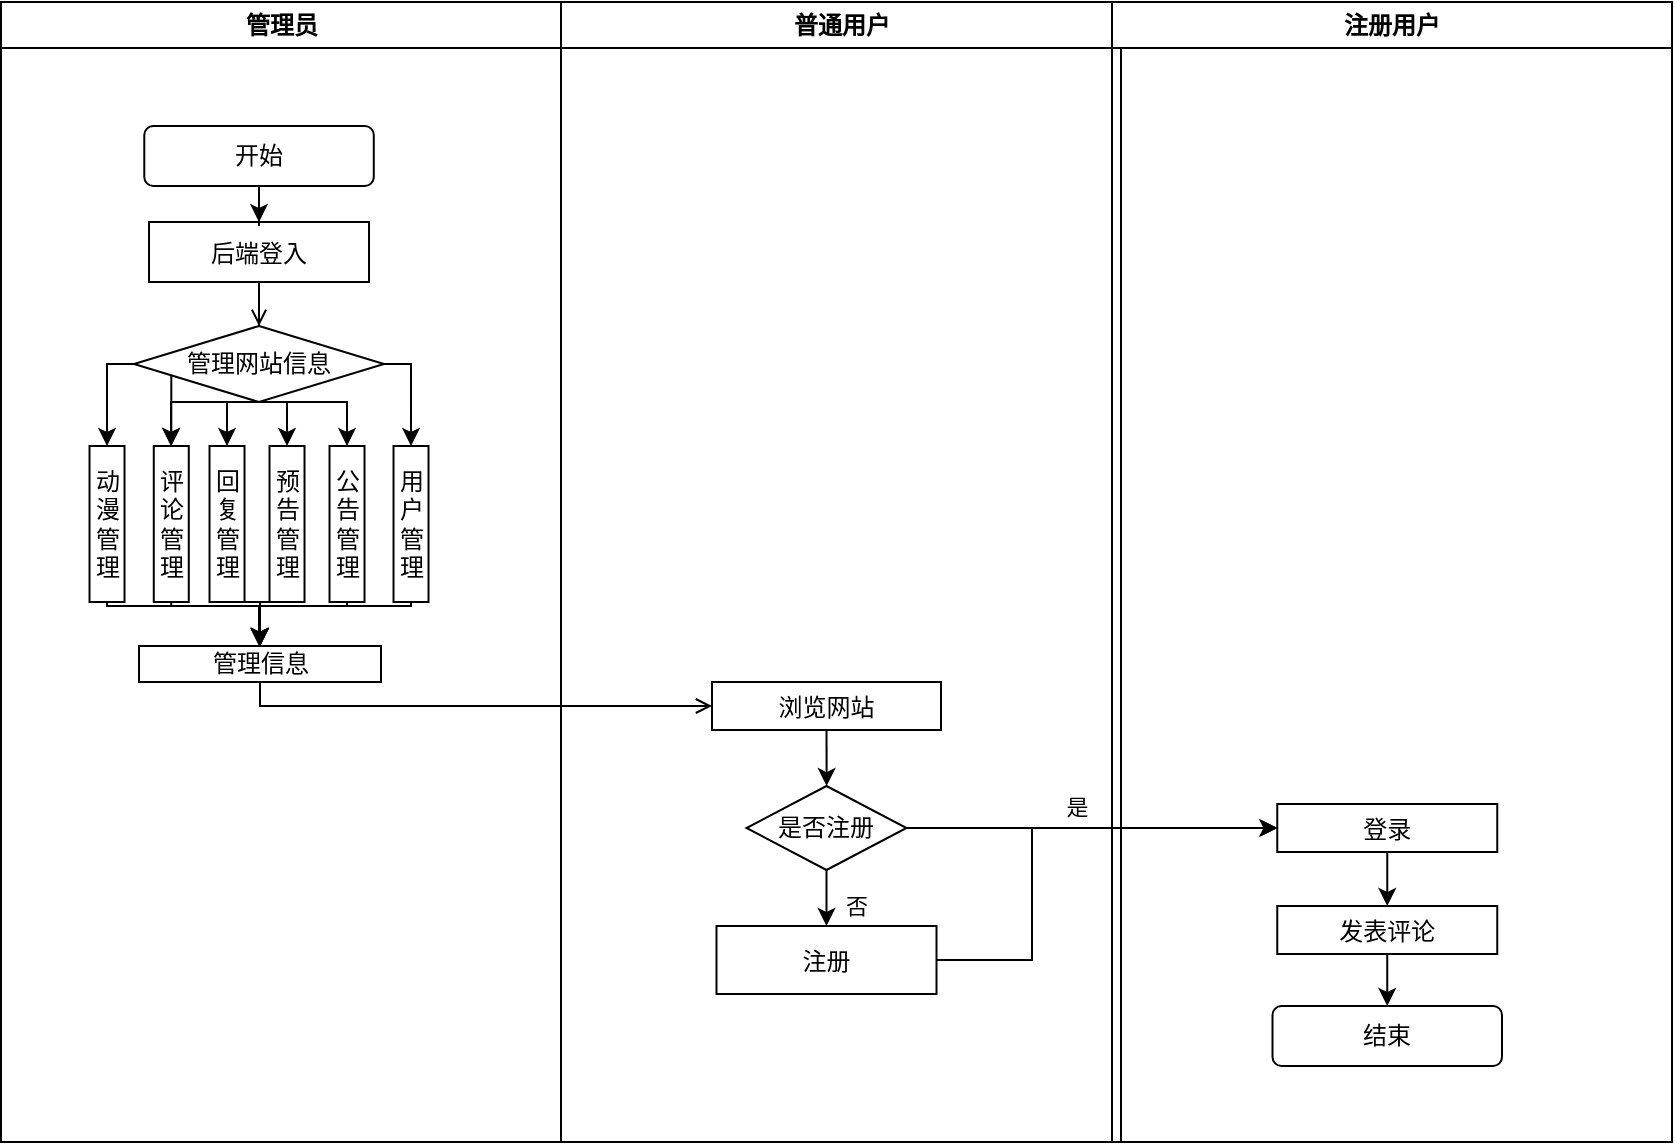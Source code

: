 <mxfile version="17.1.0" type="github">
  <diagram name="Page-1" id="e7e014a7-5840-1c2e-5031-d8a46d1fe8dd">
    <mxGraphModel dx="1345" dy="576" grid="1" gridSize="10" guides="1" tooltips="1" connect="1" arrows="1" fold="1" page="1" pageScale="1" pageWidth="1169" pageHeight="826" background="none" math="0" shadow="0">
      <root>
        <mxCell id="0" />
        <mxCell id="1" parent="0" />
        <mxCell id="2" value="管理员" style="swimlane;whiteSpace=wrap;strokeColor=#000000;" parent="1" vertex="1">
          <mxGeometry x="164.5" y="128" width="280" height="570" as="geometry" />
        </mxCell>
        <mxCell id="zbfvfuD1SGLedakpy9-Q-87" value="" style="edgeStyle=orthogonalEdgeStyle;rounded=0;orthogonalLoop=1;jettySize=auto;html=1;strokeColor=#000000;" edge="1" parent="2" source="7" target="zbfvfuD1SGLedakpy9-Q-51">
          <mxGeometry relative="1" as="geometry" />
        </mxCell>
        <mxCell id="7" value="后端登入" style="strokeColor=#000000;" parent="2" vertex="1">
          <mxGeometry x="74.01" y="110" width="110" height="30" as="geometry" />
        </mxCell>
        <mxCell id="9" value="" style="endArrow=open;strokeColor=#000000;endFill=1;rounded=0;entryX=0.5;entryY=0;entryDx=0;entryDy=0;" parent="2" source="7" target="zbfvfuD1SGLedakpy9-Q-47" edge="1">
          <mxGeometry relative="1" as="geometry">
            <mxPoint x="115" y="220" as="targetPoint" />
          </mxGeometry>
        </mxCell>
        <mxCell id="zbfvfuD1SGLedakpy9-Q-42" style="edgeStyle=orthogonalEdgeStyle;rounded=0;orthogonalLoop=1;jettySize=auto;html=1;entryX=0.5;entryY=0;entryDx=0;entryDy=0;strokeColor=#000000;" edge="1" parent="2" source="zbfvfuD1SGLedakpy9-Q-41" target="7">
          <mxGeometry relative="1" as="geometry" />
        </mxCell>
        <mxCell id="zbfvfuD1SGLedakpy9-Q-41" value="开始" style="rounded=1;whiteSpace=wrap;html=1;strokeColor=#000000;" vertex="1" parent="2">
          <mxGeometry x="71.64" y="62" width="114.75" height="30" as="geometry" />
        </mxCell>
        <mxCell id="zbfvfuD1SGLedakpy9-Q-57" style="edgeStyle=orthogonalEdgeStyle;rounded=0;orthogonalLoop=1;jettySize=auto;html=1;exitX=0.5;exitY=1;exitDx=0;exitDy=0;entryX=0.5;entryY=0;entryDx=0;entryDy=0;strokeColor=#000000;" edge="1" parent="2" source="zbfvfuD1SGLedakpy9-Q-47" target="zbfvfuD1SGLedakpy9-Q-52">
          <mxGeometry relative="1" as="geometry" />
        </mxCell>
        <mxCell id="zbfvfuD1SGLedakpy9-Q-58" style="edgeStyle=orthogonalEdgeStyle;rounded=0;orthogonalLoop=1;jettySize=auto;html=1;exitX=0.5;exitY=1;exitDx=0;exitDy=0;entryX=0.5;entryY=0;entryDx=0;entryDy=0;strokeColor=#000000;" edge="1" parent="2" source="zbfvfuD1SGLedakpy9-Q-47" target="zbfvfuD1SGLedakpy9-Q-53">
          <mxGeometry relative="1" as="geometry" />
        </mxCell>
        <mxCell id="zbfvfuD1SGLedakpy9-Q-59" style="edgeStyle=orthogonalEdgeStyle;rounded=0;orthogonalLoop=1;jettySize=auto;html=1;exitX=0.5;exitY=1;exitDx=0;exitDy=0;strokeColor=#000000;" edge="1" parent="2" source="zbfvfuD1SGLedakpy9-Q-47" target="zbfvfuD1SGLedakpy9-Q-51">
          <mxGeometry relative="1" as="geometry">
            <Array as="points">
              <mxPoint x="85" y="200" />
            </Array>
          </mxGeometry>
        </mxCell>
        <mxCell id="zbfvfuD1SGLedakpy9-Q-60" style="edgeStyle=orthogonalEdgeStyle;rounded=0;orthogonalLoop=1;jettySize=auto;html=1;exitX=0.5;exitY=1;exitDx=0;exitDy=0;entryX=0.5;entryY=0;entryDx=0;entryDy=0;strokeColor=#000000;" edge="1" parent="2" source="zbfvfuD1SGLedakpy9-Q-47" target="zbfvfuD1SGLedakpy9-Q-54">
          <mxGeometry relative="1" as="geometry">
            <Array as="points">
              <mxPoint x="173" y="200" />
            </Array>
          </mxGeometry>
        </mxCell>
        <mxCell id="zbfvfuD1SGLedakpy9-Q-61" style="edgeStyle=orthogonalEdgeStyle;rounded=0;orthogonalLoop=1;jettySize=auto;html=1;exitX=0;exitY=0.5;exitDx=0;exitDy=0;entryX=0.5;entryY=0;entryDx=0;entryDy=0;strokeColor=#000000;" edge="1" parent="2" source="zbfvfuD1SGLedakpy9-Q-47" target="zbfvfuD1SGLedakpy9-Q-49">
          <mxGeometry relative="1" as="geometry">
            <Array as="points">
              <mxPoint x="53" y="181" />
            </Array>
          </mxGeometry>
        </mxCell>
        <mxCell id="zbfvfuD1SGLedakpy9-Q-62" style="edgeStyle=orthogonalEdgeStyle;rounded=0;orthogonalLoop=1;jettySize=auto;html=1;exitX=1;exitY=0.5;exitDx=0;exitDy=0;entryX=0.5;entryY=0;entryDx=0;entryDy=0;strokeColor=#000000;" edge="1" parent="2" source="zbfvfuD1SGLedakpy9-Q-47" target="zbfvfuD1SGLedakpy9-Q-55">
          <mxGeometry relative="1" as="geometry">
            <Array as="points">
              <mxPoint x="205" y="181" />
            </Array>
          </mxGeometry>
        </mxCell>
        <mxCell id="zbfvfuD1SGLedakpy9-Q-47" value="管理网站信息" style="rhombus;whiteSpace=wrap;html=1;strokeColor=#000000;" vertex="1" parent="2">
          <mxGeometry x="66.51" y="162" width="125" height="38" as="geometry" />
        </mxCell>
        <mxCell id="zbfvfuD1SGLedakpy9-Q-72" style="edgeStyle=orthogonalEdgeStyle;rounded=0;orthogonalLoop=1;jettySize=auto;html=1;exitX=0.5;exitY=1;exitDx=0;exitDy=0;strokeColor=#000000;" edge="1" parent="2" source="zbfvfuD1SGLedakpy9-Q-49" target="zbfvfuD1SGLedakpy9-Q-63">
          <mxGeometry relative="1" as="geometry">
            <Array as="points">
              <mxPoint x="53" y="302" />
              <mxPoint x="129" y="302" />
            </Array>
          </mxGeometry>
        </mxCell>
        <mxCell id="zbfvfuD1SGLedakpy9-Q-49" value="动漫管理" style="rounded=0;whiteSpace=wrap;html=1;strokeColor=#000000;" vertex="1" parent="2">
          <mxGeometry x="44.26" y="222" width="17.5" height="78" as="geometry" />
        </mxCell>
        <mxCell id="zbfvfuD1SGLedakpy9-Q-71" style="edgeStyle=orthogonalEdgeStyle;rounded=0;orthogonalLoop=1;jettySize=auto;html=1;exitX=0.5;exitY=1;exitDx=0;exitDy=0;entryX=0.5;entryY=0;entryDx=0;entryDy=0;strokeColor=#000000;" edge="1" parent="2" source="zbfvfuD1SGLedakpy9-Q-55" target="zbfvfuD1SGLedakpy9-Q-63">
          <mxGeometry relative="1" as="geometry">
            <Array as="points">
              <mxPoint x="205" y="302" />
              <mxPoint x="129" y="302" />
            </Array>
          </mxGeometry>
        </mxCell>
        <mxCell id="zbfvfuD1SGLedakpy9-Q-55" value="用户管理" style="rounded=0;whiteSpace=wrap;html=1;strokeColor=#000000;" vertex="1" parent="2">
          <mxGeometry x="196.26" y="222" width="17.5" height="78" as="geometry" />
        </mxCell>
        <mxCell id="zbfvfuD1SGLedakpy9-Q-70" style="edgeStyle=orthogonalEdgeStyle;rounded=0;orthogonalLoop=1;jettySize=auto;html=1;exitX=0.5;exitY=1;exitDx=0;exitDy=0;entryX=0.5;entryY=0;entryDx=0;entryDy=0;strokeColor=#000000;" edge="1" parent="2" source="zbfvfuD1SGLedakpy9-Q-54" target="zbfvfuD1SGLedakpy9-Q-63">
          <mxGeometry relative="1" as="geometry">
            <Array as="points">
              <mxPoint x="173" y="302" />
              <mxPoint x="129" y="302" />
            </Array>
          </mxGeometry>
        </mxCell>
        <mxCell id="zbfvfuD1SGLedakpy9-Q-54" value="公告管理" style="rounded=0;whiteSpace=wrap;html=1;strokeColor=#000000;" vertex="1" parent="2">
          <mxGeometry x="164.26" y="222" width="17.5" height="78" as="geometry" />
        </mxCell>
        <mxCell id="zbfvfuD1SGLedakpy9-Q-66" style="edgeStyle=orthogonalEdgeStyle;rounded=0;orthogonalLoop=1;jettySize=auto;html=1;exitX=0.5;exitY=1;exitDx=0;exitDy=0;entryX=0.5;entryY=0;entryDx=0;entryDy=0;strokeColor=#000000;" edge="1" parent="2" source="zbfvfuD1SGLedakpy9-Q-53" target="zbfvfuD1SGLedakpy9-Q-63">
          <mxGeometry relative="1" as="geometry" />
        </mxCell>
        <mxCell id="zbfvfuD1SGLedakpy9-Q-53" value="预告管理" style="rounded=0;whiteSpace=wrap;html=1;strokeColor=#000000;" vertex="1" parent="2">
          <mxGeometry x="134.26" y="222" width="17.5" height="78" as="geometry" />
        </mxCell>
        <mxCell id="zbfvfuD1SGLedakpy9-Q-64" style="edgeStyle=orthogonalEdgeStyle;rounded=0;orthogonalLoop=1;jettySize=auto;html=1;exitX=0.5;exitY=1;exitDx=0;exitDy=0;entryX=0.5;entryY=0;entryDx=0;entryDy=0;strokeColor=#000000;" edge="1" parent="2" source="zbfvfuD1SGLedakpy9-Q-52" target="zbfvfuD1SGLedakpy9-Q-63">
          <mxGeometry relative="1" as="geometry" />
        </mxCell>
        <mxCell id="zbfvfuD1SGLedakpy9-Q-52" value="回复管理" style="rounded=0;whiteSpace=wrap;html=1;strokeColor=#000000;" vertex="1" parent="2">
          <mxGeometry x="104.26" y="222" width="17.5" height="78" as="geometry" />
        </mxCell>
        <mxCell id="zbfvfuD1SGLedakpy9-Q-67" style="edgeStyle=orthogonalEdgeStyle;rounded=0;orthogonalLoop=1;jettySize=auto;html=1;exitX=0.5;exitY=1;exitDx=0;exitDy=0;entryX=0.5;entryY=0;entryDx=0;entryDy=0;strokeColor=#000000;" edge="1" parent="2" source="zbfvfuD1SGLedakpy9-Q-51" target="zbfvfuD1SGLedakpy9-Q-63">
          <mxGeometry relative="1" as="geometry">
            <Array as="points">
              <mxPoint x="85" y="302" />
              <mxPoint x="129" y="302" />
            </Array>
          </mxGeometry>
        </mxCell>
        <mxCell id="zbfvfuD1SGLedakpy9-Q-51" value="评论管理" style="rounded=0;whiteSpace=wrap;html=1;strokeColor=#000000;" vertex="1" parent="2">
          <mxGeometry x="76.39" y="222" width="17.5" height="78" as="geometry" />
        </mxCell>
        <mxCell id="zbfvfuD1SGLedakpy9-Q-63" value="管理信息" style="rounded=0;whiteSpace=wrap;html=1;strokeColor=#000000;" vertex="1" parent="2">
          <mxGeometry x="69.01" y="322" width="120.99" height="18" as="geometry" />
        </mxCell>
        <mxCell id="3" value="普通用户" style="swimlane;whiteSpace=wrap;startSize=23;strokeColor=#000000;" parent="1" vertex="1">
          <mxGeometry x="444.5" y="128" width="280" height="570" as="geometry" />
        </mxCell>
        <mxCell id="zbfvfuD1SGLedakpy9-Q-75" style="edgeStyle=orthogonalEdgeStyle;rounded=0;orthogonalLoop=1;jettySize=auto;html=1;exitX=0.5;exitY=1;exitDx=0;exitDy=0;strokeColor=#000000;" edge="1" parent="3" source="18" target="zbfvfuD1SGLedakpy9-Q-73">
          <mxGeometry relative="1" as="geometry" />
        </mxCell>
        <mxCell id="18" value="浏览网站" style="strokeColor=#000000;" parent="3" vertex="1">
          <mxGeometry x="75.5" y="340" width="114.5" height="24" as="geometry" />
        </mxCell>
        <mxCell id="zbfvfuD1SGLedakpy9-Q-73" value="是否注册" style="rhombus;whiteSpace=wrap;html=1;strokeColor=#000000;" vertex="1" parent="3">
          <mxGeometry x="92.75" y="392" width="80" height="42" as="geometry" />
        </mxCell>
        <mxCell id="zbfvfuD1SGLedakpy9-Q-79" value="注册" style="strokeColor=#000000;" vertex="1" parent="3">
          <mxGeometry x="77.75" y="462" width="110" height="34" as="geometry" />
        </mxCell>
        <mxCell id="zbfvfuD1SGLedakpy9-Q-78" value="否" style="edgeStyle=orthogonalEdgeStyle;rounded=0;orthogonalLoop=1;jettySize=auto;html=1;exitX=0.5;exitY=1;exitDx=0;exitDy=0;strokeColor=#000000;entryX=0.5;entryY=0;entryDx=0;entryDy=0;" edge="1" parent="3" source="zbfvfuD1SGLedakpy9-Q-73" target="zbfvfuD1SGLedakpy9-Q-79">
          <mxGeometry x="0.286" y="15" relative="1" as="geometry">
            <mxPoint x="130.707" y="472.0" as="targetPoint" />
            <mxPoint as="offset" />
          </mxGeometry>
        </mxCell>
        <mxCell id="4" value="注册用户" style="swimlane;whiteSpace=wrap;strokeColor=#000000;" parent="1" vertex="1">
          <mxGeometry x="720" y="128" width="280" height="570" as="geometry" />
        </mxCell>
        <mxCell id="zbfvfuD1SGLedakpy9-Q-92" style="edgeStyle=orthogonalEdgeStyle;rounded=0;orthogonalLoop=1;jettySize=auto;html=1;exitX=0.5;exitY=1;exitDx=0;exitDy=0;entryX=0.5;entryY=0;entryDx=0;entryDy=0;strokeColor=#000000;" edge="1" parent="4" source="zbfvfuD1SGLedakpy9-Q-82" target="zbfvfuD1SGLedakpy9-Q-91">
          <mxGeometry relative="1" as="geometry" />
        </mxCell>
        <mxCell id="zbfvfuD1SGLedakpy9-Q-82" value="登录" style="strokeColor=#000000;" vertex="1" parent="4">
          <mxGeometry x="82.63" y="401" width="110" height="24" as="geometry" />
        </mxCell>
        <mxCell id="zbfvfuD1SGLedakpy9-Q-88" value="结束" style="rounded=1;whiteSpace=wrap;html=1;strokeColor=#000000;" vertex="1" parent="4">
          <mxGeometry x="80.25" y="502" width="114.75" height="30" as="geometry" />
        </mxCell>
        <mxCell id="zbfvfuD1SGLedakpy9-Q-94" style="edgeStyle=orthogonalEdgeStyle;rounded=0;orthogonalLoop=1;jettySize=auto;html=1;exitX=0.5;exitY=1;exitDx=0;exitDy=0;entryX=0.5;entryY=0;entryDx=0;entryDy=0;strokeColor=#000000;" edge="1" parent="4" source="zbfvfuD1SGLedakpy9-Q-91" target="zbfvfuD1SGLedakpy9-Q-88">
          <mxGeometry relative="1" as="geometry" />
        </mxCell>
        <mxCell id="zbfvfuD1SGLedakpy9-Q-91" value="发表评论" style="strokeColor=#000000;" vertex="1" parent="4">
          <mxGeometry x="82.63" y="452" width="110" height="24" as="geometry" />
        </mxCell>
        <mxCell id="20" value="" style="endArrow=open;strokeColor=#000000;endFill=1;rounded=0;exitX=0.5;exitY=1;exitDx=0;exitDy=0;entryX=0;entryY=0.5;entryDx=0;entryDy=0;" parent="1" source="zbfvfuD1SGLedakpy9-Q-63" target="18" edge="1">
          <mxGeometry relative="1" as="geometry">
            <mxPoint x="397.397" y="550.0" as="sourcePoint" />
            <Array as="points">
              <mxPoint x="294" y="480" />
            </Array>
          </mxGeometry>
        </mxCell>
        <mxCell id="37" value="是" style="edgeStyle=none;strokeColor=#000000;endArrow=open;endFill=1;rounded=0;exitX=1;exitY=0.5;exitDx=0;exitDy=0;" parent="1" target="zbfvfuD1SGLedakpy9-Q-82" edge="1" source="zbfvfuD1SGLedakpy9-Q-73">
          <mxGeometry x="-0.079" y="11" width="100" height="100" relative="1" as="geometry">
            <mxPoint x="694.5" y="557.5" as="sourcePoint" />
            <mxPoint x="850" y="610" as="targetPoint" />
            <mxPoint as="offset" />
          </mxGeometry>
        </mxCell>
        <mxCell id="zbfvfuD1SGLedakpy9-Q-81" style="edgeStyle=orthogonalEdgeStyle;rounded=0;orthogonalLoop=1;jettySize=auto;html=1;exitX=1;exitY=0.5;exitDx=0;exitDy=0;entryX=0;entryY=0.5;entryDx=0;entryDy=0;strokeColor=#000000;" edge="1" parent="1" source="zbfvfuD1SGLedakpy9-Q-79" target="zbfvfuD1SGLedakpy9-Q-82">
          <mxGeometry relative="1" as="geometry">
            <mxPoint x="809.5" y="571" as="targetPoint" />
            <Array as="points">
              <mxPoint x="680" y="607" />
              <mxPoint x="680" y="541" />
            </Array>
          </mxGeometry>
        </mxCell>
      </root>
    </mxGraphModel>
  </diagram>
</mxfile>
